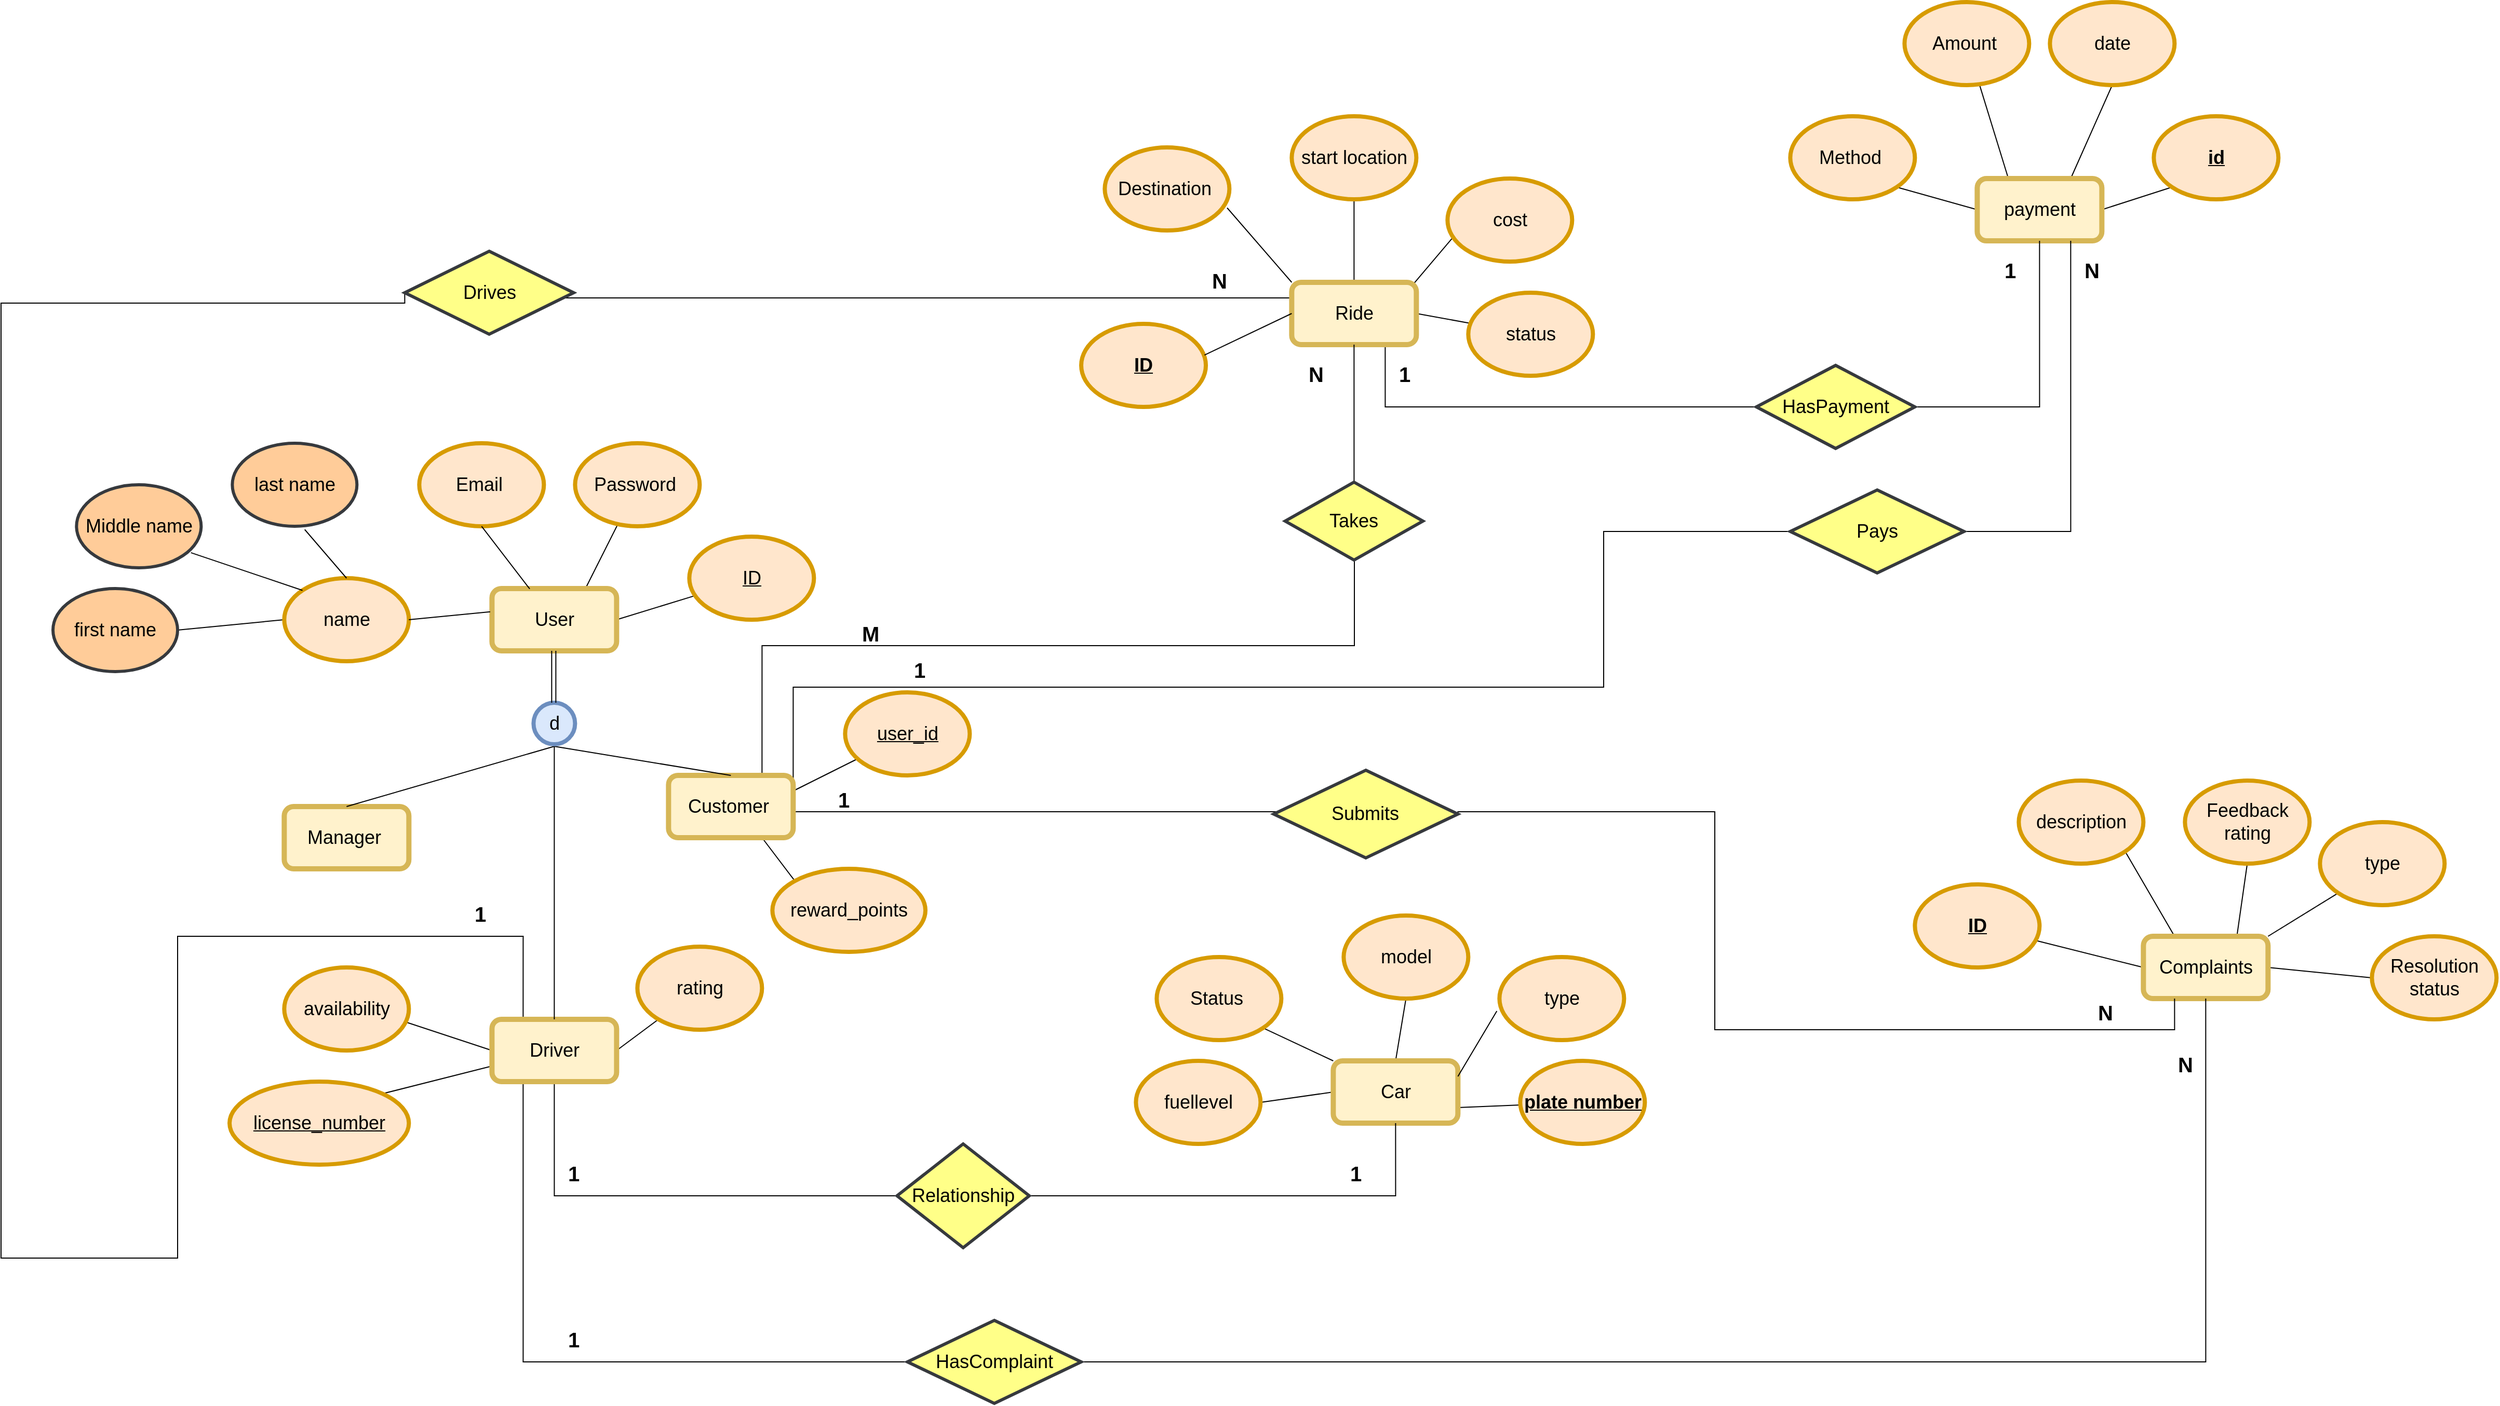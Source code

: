 <mxfile version="27.0.5">
  <diagram id="R2lEEEUBdFMjLlhIrx00" name="Page-1">
    <mxGraphModel dx="3835" dy="3665" grid="1" gridSize="10" guides="1" tooltips="1" connect="1" arrows="1" fold="1" page="1" pageScale="1" pageWidth="850" pageHeight="1100" math="0" shadow="0" extFonts="Permanent Marker^https://fonts.googleapis.com/css?family=Permanent+Marker">
      <root>
        <mxCell id="0" />
        <mxCell id="1" parent="0" />
        <mxCell id="khPAnHHUB-JNYANj07W6-84" style="rounded=0;orthogonalLoop=1;jettySize=auto;html=1;exitX=0;exitY=0.75;exitDx=0;exitDy=0;entryX=1;entryY=0;entryDx=0;entryDy=0;endArrow=none;startFill=0;" edge="1" parent="1" source="khPAnHHUB-JNYANj07W6-8" target="khPAnHHUB-JNYANj07W6-82">
          <mxGeometry relative="1" as="geometry" />
        </mxCell>
        <mxCell id="khPAnHHUB-JNYANj07W6-85" style="rounded=0;orthogonalLoop=1;jettySize=auto;html=1;exitX=1;exitY=0.5;exitDx=0;exitDy=0;endArrow=none;startFill=0;" edge="1" parent="1" source="khPAnHHUB-JNYANj07W6-8" target="khPAnHHUB-JNYANj07W6-83">
          <mxGeometry relative="1" as="geometry" />
        </mxCell>
        <mxCell id="khPAnHHUB-JNYANj07W6-86" style="rounded=0;orthogonalLoop=1;jettySize=auto;html=1;exitX=0;exitY=0.5;exitDx=0;exitDy=0;entryX=0.966;entryY=0.653;entryDx=0;entryDy=0;endArrow=none;startFill=0;entryPerimeter=0;" edge="1" parent="1" source="khPAnHHUB-JNYANj07W6-8" target="khPAnHHUB-JNYANj07W6-81">
          <mxGeometry relative="1" as="geometry" />
        </mxCell>
        <mxCell id="khPAnHHUB-JNYANj07W6-94" style="edgeStyle=orthogonalEdgeStyle;rounded=0;orthogonalLoop=1;jettySize=auto;html=1;exitX=0.5;exitY=1;exitDx=0;exitDy=0;entryX=0;entryY=0.5;entryDx=0;entryDy=0;endArrow=none;startFill=0;" edge="1" parent="1" source="khPAnHHUB-JNYANj07W6-8" target="khPAnHHUB-JNYANj07W6-93">
          <mxGeometry relative="1" as="geometry" />
        </mxCell>
        <mxCell id="khPAnHHUB-JNYANj07W6-107" style="edgeStyle=orthogonalEdgeStyle;rounded=0;orthogonalLoop=1;jettySize=auto;html=1;exitX=0.25;exitY=0;exitDx=0;exitDy=0;entryX=0;entryY=0.5;entryDx=0;entryDy=0;endArrow=none;startFill=0;" edge="1" parent="1" source="khPAnHHUB-JNYANj07W6-8" target="khPAnHHUB-JNYANj07W6-108">
          <mxGeometry relative="1" as="geometry">
            <mxPoint x="-800.663" y="-310" as="targetPoint" />
            <Array as="points">
              <mxPoint x="-297" y="280" />
              <mxPoint x="-630" y="280" />
              <mxPoint x="-630" y="590" />
              <mxPoint x="-800" y="590" />
              <mxPoint x="-800" y="-330" />
              <mxPoint x="-411" y="-330" />
            </Array>
          </mxGeometry>
        </mxCell>
        <mxCell id="khPAnHHUB-JNYANj07W6-112" style="edgeStyle=orthogonalEdgeStyle;rounded=0;orthogonalLoop=1;jettySize=auto;html=1;exitX=0.25;exitY=1;exitDx=0;exitDy=0;entryX=0;entryY=0.5;entryDx=0;entryDy=0;endArrow=none;startFill=0;" edge="1" parent="1" source="khPAnHHUB-JNYANj07W6-8" target="khPAnHHUB-JNYANj07W6-111">
          <mxGeometry relative="1" as="geometry" />
        </mxCell>
        <mxCell id="khPAnHHUB-JNYANj07W6-8" value="&lt;font style=&quot;font-size: 18px;&quot;&gt;Driver&lt;/font&gt;" style="rounded=1;whiteSpace=wrap;html=1;fillColor=#fff2cc;strokeColor=#d6b656;strokeWidth=5;" vertex="1" parent="1">
          <mxGeometry x="-327.33" y="360" width="120" height="60" as="geometry" />
        </mxCell>
        <mxCell id="khPAnHHUB-JNYANj07W6-91" style="rounded=0;orthogonalLoop=1;jettySize=auto;html=1;exitX=0.75;exitY=1;exitDx=0;exitDy=0;entryX=0;entryY=0;entryDx=0;entryDy=0;endArrow=none;startFill=0;" edge="1" parent="1" source="khPAnHHUB-JNYANj07W6-9" target="khPAnHHUB-JNYANj07W6-90">
          <mxGeometry relative="1" as="geometry" />
        </mxCell>
        <mxCell id="khPAnHHUB-JNYANj07W6-92" style="rounded=0;orthogonalLoop=1;jettySize=auto;html=1;exitX=1;exitY=0.25;exitDx=0;exitDy=0;endArrow=none;startFill=0;" edge="1" parent="1" source="khPAnHHUB-JNYANj07W6-9" target="khPAnHHUB-JNYANj07W6-89">
          <mxGeometry relative="1" as="geometry" />
        </mxCell>
        <mxCell id="khPAnHHUB-JNYANj07W6-96" style="edgeStyle=orthogonalEdgeStyle;rounded=0;orthogonalLoop=1;jettySize=auto;html=1;exitX=0.75;exitY=0;exitDx=0;exitDy=0;endArrow=none;startFill=0;" edge="1" parent="1" source="khPAnHHUB-JNYANj07W6-9" target="khPAnHHUB-JNYANj07W6-97">
          <mxGeometry relative="1" as="geometry">
            <mxPoint x="252.67" y="-20" as="targetPoint" />
            <Array as="points">
              <mxPoint x="-67" />
              <mxPoint x="503" />
            </Array>
          </mxGeometry>
        </mxCell>
        <mxCell id="khPAnHHUB-JNYANj07W6-104" style="edgeStyle=orthogonalEdgeStyle;rounded=0;orthogonalLoop=1;jettySize=auto;html=1;exitX=1;exitY=0.5;exitDx=0;exitDy=0;entryX=0;entryY=0.5;entryDx=0;entryDy=0;endArrow=none;startFill=0;" edge="1" parent="1" source="khPAnHHUB-JNYANj07W6-9" target="khPAnHHUB-JNYANj07W6-105">
          <mxGeometry relative="1" as="geometry">
            <mxPoint x="762.67" y="-90" as="targetPoint" />
            <Array as="points">
              <mxPoint x="-37" y="40" />
              <mxPoint x="743" y="40" />
              <mxPoint x="743" y="-110" />
            </Array>
          </mxGeometry>
        </mxCell>
        <mxCell id="khPAnHHUB-JNYANj07W6-115" style="edgeStyle=orthogonalEdgeStyle;rounded=0;orthogonalLoop=1;jettySize=auto;html=1;exitX=1;exitY=0.5;exitDx=0;exitDy=0;endArrow=none;startFill=0;" edge="1" parent="1" source="khPAnHHUB-JNYANj07W6-9" target="khPAnHHUB-JNYANj07W6-116">
          <mxGeometry relative="1" as="geometry">
            <mxPoint x="452.67" y="154.5" as="targetPoint" />
            <Array as="points">
              <mxPoint x="-37" y="160" />
            </Array>
          </mxGeometry>
        </mxCell>
        <mxCell id="khPAnHHUB-JNYANj07W6-9" value="&lt;font&gt;Customer&amp;nbsp;&lt;/font&gt;" style="rounded=1;whiteSpace=wrap;html=1;fillColor=#fff2cc;strokeColor=#d6b656;strokeWidth=5;fontSize=18;" vertex="1" parent="1">
          <mxGeometry x="-157.33" y="125" width="120" height="60" as="geometry" />
        </mxCell>
        <mxCell id="khPAnHHUB-JNYANj07W6-76" style="rounded=0;orthogonalLoop=1;jettySize=auto;html=1;exitX=1;exitY=0;exitDx=0;exitDy=0;entryX=0;entryY=1;entryDx=0;entryDy=0;endArrow=none;startFill=0;" edge="1" parent="1" source="khPAnHHUB-JNYANj07W6-10" target="khPAnHHUB-JNYANj07W6-75">
          <mxGeometry relative="1" as="geometry" />
        </mxCell>
        <mxCell id="khPAnHHUB-JNYANj07W6-77" style="rounded=0;orthogonalLoop=1;jettySize=auto;html=1;exitX=1;exitY=0.5;exitDx=0;exitDy=0;entryX=0;entryY=0.5;entryDx=0;entryDy=0;endArrow=none;startFill=0;" edge="1" parent="1" source="khPAnHHUB-JNYANj07W6-10" target="khPAnHHUB-JNYANj07W6-73">
          <mxGeometry relative="1" as="geometry" />
        </mxCell>
        <mxCell id="khPAnHHUB-JNYANj07W6-78" style="rounded=0;orthogonalLoop=1;jettySize=auto;html=1;exitX=0.75;exitY=0;exitDx=0;exitDy=0;entryX=0.5;entryY=1;entryDx=0;entryDy=0;endArrow=none;startFill=0;" edge="1" parent="1" source="khPAnHHUB-JNYANj07W6-10" target="khPAnHHUB-JNYANj07W6-72">
          <mxGeometry relative="1" as="geometry" />
        </mxCell>
        <mxCell id="khPAnHHUB-JNYANj07W6-79" style="rounded=0;orthogonalLoop=1;jettySize=auto;html=1;exitX=0.25;exitY=0;exitDx=0;exitDy=0;entryX=1;entryY=1;entryDx=0;entryDy=0;endArrow=none;startFill=0;" edge="1" parent="1" source="khPAnHHUB-JNYANj07W6-10" target="khPAnHHUB-JNYANj07W6-71">
          <mxGeometry relative="1" as="geometry" />
        </mxCell>
        <mxCell id="khPAnHHUB-JNYANj07W6-80" style="rounded=0;orthogonalLoop=1;jettySize=auto;html=1;exitX=0;exitY=0.5;exitDx=0;exitDy=0;endArrow=none;startFill=0;" edge="1" parent="1" source="khPAnHHUB-JNYANj07W6-10" target="khPAnHHUB-JNYANj07W6-74">
          <mxGeometry relative="1" as="geometry" />
        </mxCell>
        <mxCell id="khPAnHHUB-JNYANj07W6-10" value="&lt;span id=&quot;docs-internal-guid-d4c6bc68-7fff-11b0-b153-2277f125f485&quot;&gt;&lt;span style=&quot;font-variant-numeric: normal; font-variant-east-asian: normal; font-variant-alternates: normal; font-variant-position: normal; font-variant-emoji: normal; vertical-align: baseline; white-space-collapse: preserve;&quot;&gt;&lt;font style=&quot;&quot; face=&quot;Helvetica&quot;&gt;Complaints&lt;/font&gt;&lt;/span&gt;&lt;/span&gt;" style="rounded=1;whiteSpace=wrap;html=1;fillColor=#fff2cc;strokeColor=#d6b656;strokeWidth=5;fontSize=18;" vertex="1" parent="1">
          <mxGeometry x="1262.67" y="280" width="120" height="60" as="geometry" />
        </mxCell>
        <mxCell id="khPAnHHUB-JNYANj07W6-58" style="rounded=0;orthogonalLoop=1;jettySize=auto;html=1;exitX=0.917;exitY=0.167;exitDx=0;exitDy=0;entryX=0.058;entryY=0.683;entryDx=0;entryDy=0;endArrow=none;startFill=0;exitPerimeter=0;entryPerimeter=0;" edge="1" parent="1" source="khPAnHHUB-JNYANj07W6-11" target="khPAnHHUB-JNYANj07W6-56">
          <mxGeometry relative="1" as="geometry" />
        </mxCell>
        <mxCell id="khPAnHHUB-JNYANj07W6-59" style="rounded=0;orthogonalLoop=1;jettySize=auto;html=1;exitX=1;exitY=0.5;exitDx=0;exitDy=0;endArrow=none;startFill=0;" edge="1" parent="1" source="khPAnHHUB-JNYANj07W6-11" target="khPAnHHUB-JNYANj07W6-57">
          <mxGeometry relative="1" as="geometry" />
        </mxCell>
        <mxCell id="khPAnHHUB-JNYANj07W6-60" style="rounded=0;orthogonalLoop=1;jettySize=auto;html=1;exitX=0.5;exitY=0;exitDx=0;exitDy=0;endArrow=none;startFill=0;" edge="1" parent="1" source="khPAnHHUB-JNYANj07W6-11" target="khPAnHHUB-JNYANj07W6-55">
          <mxGeometry relative="1" as="geometry" />
        </mxCell>
        <mxCell id="khPAnHHUB-JNYANj07W6-61" style="rounded=0;orthogonalLoop=1;jettySize=auto;html=1;exitX=0;exitY=0;exitDx=0;exitDy=0;entryX=0.982;entryY=0.728;entryDx=0;entryDy=0;endArrow=none;startFill=0;entryPerimeter=0;" edge="1" parent="1" source="khPAnHHUB-JNYANj07W6-11" target="khPAnHHUB-JNYANj07W6-53">
          <mxGeometry relative="1" as="geometry" />
        </mxCell>
        <mxCell id="khPAnHHUB-JNYANj07W6-102" style="edgeStyle=orthogonalEdgeStyle;rounded=0;orthogonalLoop=1;jettySize=auto;html=1;exitX=0.75;exitY=1;exitDx=0;exitDy=0;entryX=0;entryY=0.5;entryDx=0;entryDy=0;endArrow=none;startFill=0;" edge="1" parent="1" source="khPAnHHUB-JNYANj07W6-11" target="khPAnHHUB-JNYANj07W6-100">
          <mxGeometry relative="1" as="geometry">
            <Array as="points">
              <mxPoint x="533" y="-230" />
            </Array>
          </mxGeometry>
        </mxCell>
        <mxCell id="khPAnHHUB-JNYANj07W6-109" style="edgeStyle=orthogonalEdgeStyle;rounded=0;orthogonalLoop=1;jettySize=auto;html=1;exitX=0;exitY=0.25;exitDx=0;exitDy=0;entryX=1;entryY=0.5;entryDx=0;entryDy=0;endArrow=none;startFill=0;" edge="1" parent="1" source="khPAnHHUB-JNYANj07W6-11" target="khPAnHHUB-JNYANj07W6-108">
          <mxGeometry relative="1" as="geometry">
            <Array as="points">
              <mxPoint x="-257" y="-335" />
            </Array>
          </mxGeometry>
        </mxCell>
        <mxCell id="khPAnHHUB-JNYANj07W6-11" value="&lt;font&gt;Ride&lt;/font&gt;" style="rounded=1;whiteSpace=wrap;html=1;fillColor=#fff2cc;strokeColor=#d6b656;strokeWidth=5;fontSize=18;" vertex="1" parent="1">
          <mxGeometry x="442.67" y="-350" width="120" height="60" as="geometry" />
        </mxCell>
        <mxCell id="khPAnHHUB-JNYANj07W6-48" style="rounded=0;orthogonalLoop=1;jettySize=auto;html=1;exitX=0;exitY=0.5;exitDx=0;exitDy=0;entryX=1;entryY=0.5;entryDx=0;entryDy=0;endArrow=none;startFill=0;" edge="1" parent="1" source="khPAnHHUB-JNYANj07W6-12" target="khPAnHHUB-JNYANj07W6-47">
          <mxGeometry relative="1" as="geometry" />
        </mxCell>
        <mxCell id="khPAnHHUB-JNYANj07W6-49" style="rounded=0;orthogonalLoop=1;jettySize=auto;html=1;exitX=0;exitY=0;exitDx=0;exitDy=0;entryX=1;entryY=1;entryDx=0;entryDy=0;endArrow=none;startFill=0;" edge="1" parent="1" source="khPAnHHUB-JNYANj07W6-12" target="khPAnHHUB-JNYANj07W6-43">
          <mxGeometry relative="1" as="geometry" />
        </mxCell>
        <mxCell id="khPAnHHUB-JNYANj07W6-50" style="rounded=0;orthogonalLoop=1;jettySize=auto;html=1;exitX=0.5;exitY=0;exitDx=0;exitDy=0;entryX=0.5;entryY=1;entryDx=0;entryDy=0;endArrow=none;startFill=0;" edge="1" parent="1" source="khPAnHHUB-JNYANj07W6-12" target="khPAnHHUB-JNYANj07W6-44">
          <mxGeometry relative="1" as="geometry" />
        </mxCell>
        <mxCell id="khPAnHHUB-JNYANj07W6-52" style="rounded=0;orthogonalLoop=1;jettySize=auto;html=1;exitX=1;exitY=0.75;exitDx=0;exitDy=0;endArrow=none;startFill=0;" edge="1" parent="1" source="khPAnHHUB-JNYANj07W6-12" target="khPAnHHUB-JNYANj07W6-46">
          <mxGeometry relative="1" as="geometry" />
        </mxCell>
        <mxCell id="khPAnHHUB-JNYANj07W6-12" value="&lt;font&gt;Car&lt;/font&gt;" style="rounded=1;whiteSpace=wrap;html=1;fillColor=#fff2cc;strokeColor=#d6b656;strokeWidth=5;fontSize=18;" vertex="1" parent="1">
          <mxGeometry x="482.67" y="400" width="120" height="60" as="geometry" />
        </mxCell>
        <mxCell id="khPAnHHUB-JNYANj07W6-67" style="rounded=0;orthogonalLoop=1;jettySize=auto;html=1;exitX=1;exitY=0.5;exitDx=0;exitDy=0;entryX=0;entryY=1;entryDx=0;entryDy=0;endArrow=none;startFill=0;" edge="1" parent="1" source="khPAnHHUB-JNYANj07W6-13" target="khPAnHHUB-JNYANj07W6-65">
          <mxGeometry relative="1" as="geometry" />
        </mxCell>
        <mxCell id="khPAnHHUB-JNYANj07W6-68" style="rounded=0;orthogonalLoop=1;jettySize=auto;html=1;exitX=0.75;exitY=0;exitDx=0;exitDy=0;entryX=0.5;entryY=1;entryDx=0;entryDy=0;endArrow=none;startFill=0;" edge="1" parent="1" source="khPAnHHUB-JNYANj07W6-13" target="khPAnHHUB-JNYANj07W6-66">
          <mxGeometry relative="1" as="geometry" />
        </mxCell>
        <mxCell id="khPAnHHUB-JNYANj07W6-69" style="rounded=0;orthogonalLoop=1;jettySize=auto;html=1;exitX=0.25;exitY=0;exitDx=0;exitDy=0;endArrow=none;startFill=0;" edge="1" parent="1" source="khPAnHHUB-JNYANj07W6-13" target="khPAnHHUB-JNYANj07W6-64">
          <mxGeometry relative="1" as="geometry" />
        </mxCell>
        <mxCell id="khPAnHHUB-JNYANj07W6-70" style="rounded=0;orthogonalLoop=1;jettySize=auto;html=1;exitX=0;exitY=0.5;exitDx=0;exitDy=0;entryX=1;entryY=1;entryDx=0;entryDy=0;endArrow=none;startFill=0;" edge="1" parent="1" source="khPAnHHUB-JNYANj07W6-13" target="khPAnHHUB-JNYANj07W6-63">
          <mxGeometry relative="1" as="geometry" />
        </mxCell>
        <mxCell id="khPAnHHUB-JNYANj07W6-13" value="&lt;font&gt;payment&lt;/font&gt;" style="rounded=1;whiteSpace=wrap;html=1;fillColor=#fff2cc;strokeColor=#d6b656;strokeWidth=5;fontSize=18;" vertex="1" parent="1">
          <mxGeometry x="1102.67" y="-450" width="120" height="60" as="geometry" />
        </mxCell>
        <mxCell id="khPAnHHUB-JNYANj07W6-41" style="rounded=0;orthogonalLoop=1;jettySize=auto;html=1;exitX=1;exitY=0.5;exitDx=0;exitDy=0;startArrow=none;startFill=0;endArrow=none;" edge="1" parent="1" source="khPAnHHUB-JNYANj07W6-14" target="khPAnHHUB-JNYANj07W6-27">
          <mxGeometry relative="1" as="geometry" />
        </mxCell>
        <mxCell id="khPAnHHUB-JNYANj07W6-42" style="rounded=0;orthogonalLoop=1;jettySize=auto;html=1;exitX=0.75;exitY=0;exitDx=0;exitDy=0;startArrow=none;startFill=0;endArrow=none;" edge="1" parent="1" source="khPAnHHUB-JNYANj07W6-14" target="khPAnHHUB-JNYANj07W6-26">
          <mxGeometry relative="1" as="geometry" />
        </mxCell>
        <mxCell id="khPAnHHUB-JNYANj07W6-14" value="&lt;font style=&quot;font-size: 18px;&quot;&gt;User&lt;/font&gt;" style="rounded=1;whiteSpace=wrap;html=1;fillColor=#fff2cc;strokeColor=#d6b656;strokeWidth=5;" vertex="1" parent="1">
          <mxGeometry x="-327.33" y="-55" width="120" height="60" as="geometry" />
        </mxCell>
        <mxCell id="khPAnHHUB-JNYANj07W6-15" value="&lt;font&gt;Manager&amp;nbsp;&lt;/font&gt;" style="rounded=1;whiteSpace=wrap;html=1;fillColor=#fff2cc;strokeColor=#d6b656;strokeWidth=5;fontSize=18;" vertex="1" parent="1">
          <mxGeometry x="-527.33" y="155" width="120" height="60" as="geometry" />
        </mxCell>
        <mxCell id="khPAnHHUB-JNYANj07W6-21" style="rounded=0;orthogonalLoop=1;jettySize=auto;html=1;exitX=0.5;exitY=1;exitDx=0;exitDy=0;entryX=0.5;entryY=0;entryDx=0;entryDy=0;endArrow=none;startFill=0;" edge="1" parent="1" source="khPAnHHUB-JNYANj07W6-16" target="khPAnHHUB-JNYANj07W6-15">
          <mxGeometry relative="1" as="geometry" />
        </mxCell>
        <mxCell id="khPAnHHUB-JNYANj07W6-22" style="rounded=0;orthogonalLoop=1;jettySize=auto;html=1;exitX=0.5;exitY=1;exitDx=0;exitDy=0;entryX=0.5;entryY=0;entryDx=0;entryDy=0;endArrow=none;startFill=0;" edge="1" parent="1" source="khPAnHHUB-JNYANj07W6-16" target="khPAnHHUB-JNYANj07W6-9">
          <mxGeometry relative="1" as="geometry" />
        </mxCell>
        <mxCell id="khPAnHHUB-JNYANj07W6-23" style="rounded=0;orthogonalLoop=1;jettySize=auto;html=1;exitX=0.5;exitY=1;exitDx=0;exitDy=0;entryX=0.5;entryY=0;entryDx=0;entryDy=0;endArrow=none;startFill=0;" edge="1" parent="1" source="khPAnHHUB-JNYANj07W6-16" target="khPAnHHUB-JNYANj07W6-8">
          <mxGeometry relative="1" as="geometry" />
        </mxCell>
        <mxCell id="khPAnHHUB-JNYANj07W6-16" value="&lt;font style=&quot;font-size: 18px;&quot;&gt;d&lt;/font&gt;" style="ellipse;whiteSpace=wrap;html=1;aspect=fixed;fillColor=#dae8fc;strokeColor=#6c8ebf;perimeterSpacing=2;strokeWidth=4;" vertex="1" parent="1">
          <mxGeometry x="-287.33" y="55" width="40" height="40" as="geometry" />
        </mxCell>
        <mxCell id="khPAnHHUB-JNYANj07W6-18" value="" style="endArrow=none;html=1;rounded=0;entryX=0.5;entryY=1;entryDx=0;entryDy=0;exitX=0.5;exitY=0;exitDx=0;exitDy=0;shape=link;" edge="1" parent="1">
          <mxGeometry width="50" height="50" relative="1" as="geometry">
            <mxPoint x="-267.83" y="55" as="sourcePoint" />
            <mxPoint x="-267.83" y="5" as="targetPoint" />
          </mxGeometry>
        </mxCell>
        <mxCell id="khPAnHHUB-JNYANj07W6-34" style="rounded=0;orthogonalLoop=1;jettySize=auto;html=1;exitX=0;exitY=0.5;exitDx=0;exitDy=0;entryX=1;entryY=0.5;entryDx=0;entryDy=0;endArrow=none;startFill=0;" edge="1" parent="1" source="khPAnHHUB-JNYANj07W6-24" target="khPAnHHUB-JNYANj07W6-28">
          <mxGeometry relative="1" as="geometry">
            <mxPoint x="-647.33" y="-25" as="targetPoint" />
          </mxGeometry>
        </mxCell>
        <mxCell id="khPAnHHUB-JNYANj07W6-24" value="&lt;font style=&quot;font-size: 18px;&quot;&gt;name&lt;/font&gt;" style="ellipse;whiteSpace=wrap;html=1;fillColor=#ffe6cc;strokeColor=#d79b00;strokeWidth=4;" vertex="1" parent="1">
          <mxGeometry x="-527.33" y="-65" width="120" height="80" as="geometry" />
        </mxCell>
        <mxCell id="khPAnHHUB-JNYANj07W6-25" value="&lt;font style=&quot;font-size: 18px;&quot;&gt;Email&amp;nbsp;&lt;/font&gt;" style="ellipse;whiteSpace=wrap;html=1;fillColor=#ffe6cc;strokeColor=#d79b00;strokeWidth=4;" vertex="1" parent="1">
          <mxGeometry x="-397.33" y="-195" width="120" height="80" as="geometry" />
        </mxCell>
        <mxCell id="khPAnHHUB-JNYANj07W6-26" value="&lt;font style=&quot;font-size: 18px;&quot;&gt;Password&amp;nbsp;&lt;/font&gt;" style="ellipse;whiteSpace=wrap;html=1;fillColor=#ffe6cc;strokeColor=#d79b00;strokeWidth=4;" vertex="1" parent="1">
          <mxGeometry x="-247.33" y="-195" width="120" height="80" as="geometry" />
        </mxCell>
        <mxCell id="khPAnHHUB-JNYANj07W6-27" value="&lt;u style=&quot;&quot;&gt;&lt;font style=&quot;font-size: 18px;&quot;&gt;ID&lt;/font&gt;&lt;/u&gt;" style="ellipse;whiteSpace=wrap;html=1;fillColor=#ffe6cc;strokeColor=#d79b00;strokeWidth=4;" vertex="1" parent="1">
          <mxGeometry x="-137.33" y="-105" width="120" height="80" as="geometry" />
        </mxCell>
        <mxCell id="khPAnHHUB-JNYANj07W6-28" value="&lt;font style=&quot;font-size: 18px;&quot;&gt;first name&lt;/font&gt;" style="ellipse;whiteSpace=wrap;html=1;fillColor=#ffcc99;strokeColor=#36393d;strokeWidth=3;" vertex="1" parent="1">
          <mxGeometry x="-750" y="-55" width="120" height="80" as="geometry" />
        </mxCell>
        <mxCell id="khPAnHHUB-JNYANj07W6-29" value="&lt;font style=&quot;font-size: 18px;&quot;&gt;last name&lt;/font&gt;" style="ellipse;whiteSpace=wrap;html=1;fillColor=#ffcc99;strokeColor=#36393d;strokeWidth=3;" vertex="1" parent="1">
          <mxGeometry x="-577.33" y="-195" width="120" height="80" as="geometry" />
        </mxCell>
        <mxCell id="khPAnHHUB-JNYANj07W6-30" value="&lt;font style=&quot;font-size: 18px;&quot;&gt;Middle name&lt;/font&gt;" style="ellipse;whiteSpace=wrap;html=1;fillColor=#ffcc99;strokeColor=#36393d;strokeWidth=3;" vertex="1" parent="1">
          <mxGeometry x="-727.33" y="-155" width="120" height="80" as="geometry" />
        </mxCell>
        <mxCell id="khPAnHHUB-JNYANj07W6-35" style="rounded=0;orthogonalLoop=1;jettySize=auto;html=1;exitX=0;exitY=0;exitDx=0;exitDy=0;entryX=0.918;entryY=0.818;entryDx=0;entryDy=0;entryPerimeter=0;endArrow=none;startFill=0;" edge="1" parent="1" source="khPAnHHUB-JNYANj07W6-24" target="khPAnHHUB-JNYANj07W6-30">
          <mxGeometry relative="1" as="geometry" />
        </mxCell>
        <mxCell id="khPAnHHUB-JNYANj07W6-36" style="rounded=0;orthogonalLoop=1;jettySize=auto;html=1;exitX=0.5;exitY=0;exitDx=0;exitDy=0;entryX=0.581;entryY=1.039;entryDx=0;entryDy=0;entryPerimeter=0;endArrow=none;startFill=0;" edge="1" parent="1" source="khPAnHHUB-JNYANj07W6-24" target="khPAnHHUB-JNYANj07W6-29">
          <mxGeometry relative="1" as="geometry" />
        </mxCell>
        <mxCell id="khPAnHHUB-JNYANj07W6-39" style="rounded=0;orthogonalLoop=1;jettySize=auto;html=1;exitX=1;exitY=0.5;exitDx=0;exitDy=0;entryX=-0.014;entryY=0.372;entryDx=0;entryDy=0;entryPerimeter=0;startArrow=none;startFill=0;endArrow=none;" edge="1" parent="1" source="khPAnHHUB-JNYANj07W6-24" target="khPAnHHUB-JNYANj07W6-14">
          <mxGeometry relative="1" as="geometry" />
        </mxCell>
        <mxCell id="khPAnHHUB-JNYANj07W6-40" style="rounded=0;orthogonalLoop=1;jettySize=auto;html=1;exitX=0.5;exitY=1;exitDx=0;exitDy=0;entryX=0.303;entryY=0.006;entryDx=0;entryDy=0;entryPerimeter=0;startArrow=none;startFill=0;endArrow=none;" edge="1" parent="1" source="khPAnHHUB-JNYANj07W6-25" target="khPAnHHUB-JNYANj07W6-14">
          <mxGeometry relative="1" as="geometry" />
        </mxCell>
        <mxCell id="khPAnHHUB-JNYANj07W6-43" value="Status&amp;nbsp;" style="ellipse;whiteSpace=wrap;html=1;fillColor=#ffe6cc;strokeColor=#d79b00;strokeWidth=4;fontSize=18;" vertex="1" parent="1">
          <mxGeometry x="312.67" y="300" width="120" height="80" as="geometry" />
        </mxCell>
        <mxCell id="khPAnHHUB-JNYANj07W6-44" value="model" style="ellipse;whiteSpace=wrap;html=1;fillColor=#ffe6cc;strokeColor=#d79b00;strokeWidth=4;fontSize=18;" vertex="1" parent="1">
          <mxGeometry x="492.67" y="260" width="120" height="80" as="geometry" />
        </mxCell>
        <mxCell id="khPAnHHUB-JNYANj07W6-45" value="type" style="ellipse;whiteSpace=wrap;html=1;fillColor=#ffe6cc;strokeColor=#d79b00;strokeWidth=4;fontSize=18;" vertex="1" parent="1">
          <mxGeometry x="642.67" y="300" width="120" height="80" as="geometry" />
        </mxCell>
        <mxCell id="khPAnHHUB-JNYANj07W6-46" value="&lt;span id=&quot;docs-internal-guid-5886de03-7fff-0da4-6772-a483f1f5c490&quot;&gt;&lt;span style=&quot;font-family: Arial, sans-serif; background-color: transparent; font-variant-numeric: normal; font-variant-east-asian: normal; font-variant-alternates: normal; font-variant-position: normal; font-variant-emoji: normal; vertical-align: baseline; white-space-collapse: preserve;&quot;&gt;&lt;b&gt;&lt;u&gt;plate number&lt;/u&gt;&lt;/b&gt;&lt;/span&gt;&lt;/span&gt;" style="ellipse;whiteSpace=wrap;html=1;fillColor=#ffe6cc;strokeColor=#d79b00;strokeWidth=4;fontSize=18;" vertex="1" parent="1">
          <mxGeometry x="662.67" y="400" width="120" height="80" as="geometry" />
        </mxCell>
        <mxCell id="khPAnHHUB-JNYANj07W6-47" value="fuellevel" style="ellipse;whiteSpace=wrap;html=1;fillColor=#ffe6cc;strokeColor=#d79b00;strokeWidth=4;fontSize=18;" vertex="1" parent="1">
          <mxGeometry x="292.67" y="400" width="120" height="80" as="geometry" />
        </mxCell>
        <mxCell id="khPAnHHUB-JNYANj07W6-51" style="rounded=0;orthogonalLoop=1;jettySize=auto;html=1;exitX=1;exitY=0.25;exitDx=0;exitDy=0;entryX=-0.021;entryY=0.65;entryDx=0;entryDy=0;entryPerimeter=0;endArrow=none;startFill=0;" edge="1" parent="1" source="khPAnHHUB-JNYANj07W6-12" target="khPAnHHUB-JNYANj07W6-45">
          <mxGeometry relative="1" as="geometry" />
        </mxCell>
        <mxCell id="khPAnHHUB-JNYANj07W6-53" value="Destination&amp;nbsp;" style="ellipse;whiteSpace=wrap;html=1;fillColor=#ffe6cc;strokeColor=#d79b00;strokeWidth=4;fontSize=18;" vertex="1" parent="1">
          <mxGeometry x="262.67" y="-480" width="120" height="80" as="geometry" />
        </mxCell>
        <mxCell id="khPAnHHUB-JNYANj07W6-54" value="&lt;b&gt;&lt;u&gt;ID&lt;/u&gt;&lt;/b&gt;" style="ellipse;whiteSpace=wrap;html=1;fillColor=#ffe6cc;strokeColor=#d79b00;strokeWidth=4;fontSize=18;" vertex="1" parent="1">
          <mxGeometry x="240" y="-310" width="120" height="80" as="geometry" />
        </mxCell>
        <mxCell id="khPAnHHUB-JNYANj07W6-55" value="start location" style="ellipse;whiteSpace=wrap;html=1;fillColor=#ffe6cc;strokeColor=#d79b00;strokeWidth=4;fontSize=18;" vertex="1" parent="1">
          <mxGeometry x="442.67" y="-510" width="120" height="80" as="geometry" />
        </mxCell>
        <mxCell id="khPAnHHUB-JNYANj07W6-56" value="cost" style="ellipse;whiteSpace=wrap;html=1;fillColor=#ffe6cc;strokeColor=#d79b00;strokeWidth=4;fontSize=18;" vertex="1" parent="1">
          <mxGeometry x="592.67" y="-450" width="120" height="80" as="geometry" />
        </mxCell>
        <mxCell id="khPAnHHUB-JNYANj07W6-57" value="status" style="ellipse;whiteSpace=wrap;html=1;fillColor=#ffe6cc;strokeColor=#d79b00;strokeWidth=4;fontSize=18;" vertex="1" parent="1">
          <mxGeometry x="612.67" y="-340" width="120" height="80" as="geometry" />
        </mxCell>
        <mxCell id="khPAnHHUB-JNYANj07W6-62" style="rounded=0;orthogonalLoop=1;jettySize=auto;html=1;exitX=0;exitY=0.5;exitDx=0;exitDy=0;entryX=0.989;entryY=0.376;entryDx=0;entryDy=0;entryPerimeter=0;endArrow=none;startFill=0;" edge="1" parent="1" source="khPAnHHUB-JNYANj07W6-11" target="khPAnHHUB-JNYANj07W6-54">
          <mxGeometry relative="1" as="geometry" />
        </mxCell>
        <mxCell id="khPAnHHUB-JNYANj07W6-63" value="Method&amp;nbsp;" style="ellipse;whiteSpace=wrap;html=1;fillColor=#ffe6cc;strokeColor=#d79b00;strokeWidth=4;fontSize=18;" vertex="1" parent="1">
          <mxGeometry x="922.67" y="-510" width="120" height="80" as="geometry" />
        </mxCell>
        <mxCell id="khPAnHHUB-JNYANj07W6-64" value="Amount&amp;nbsp;" style="ellipse;whiteSpace=wrap;html=1;fillColor=#ffe6cc;strokeColor=#d79b00;strokeWidth=4;fontSize=18;" vertex="1" parent="1">
          <mxGeometry x="1032.67" y="-620" width="120" height="80" as="geometry" />
        </mxCell>
        <mxCell id="khPAnHHUB-JNYANj07W6-65" value="&lt;b&gt;&lt;u&gt;id&lt;/u&gt;&lt;/b&gt;" style="ellipse;whiteSpace=wrap;html=1;fillColor=#ffe6cc;strokeColor=#d79b00;strokeWidth=4;fontSize=18;" vertex="1" parent="1">
          <mxGeometry x="1272.67" y="-510" width="120" height="80" as="geometry" />
        </mxCell>
        <mxCell id="khPAnHHUB-JNYANj07W6-66" value="date" style="ellipse;whiteSpace=wrap;html=1;fillColor=#ffe6cc;strokeColor=#d79b00;strokeWidth=4;fontSize=18;" vertex="1" parent="1">
          <mxGeometry x="1172.67" y="-620" width="120" height="80" as="geometry" />
        </mxCell>
        <mxCell id="khPAnHHUB-JNYANj07W6-71" value="&lt;span id=&quot;docs-internal-guid-58fef42d-7fff-4c2b-b28e-feb81471e840&quot;&gt;&lt;span style=&quot;font-family: Arial, sans-serif; background-color: transparent; font-variant-numeric: normal; font-variant-east-asian: normal; font-variant-alternates: normal; font-variant-position: normal; font-variant-emoji: normal; vertical-align: baseline; white-space-collapse: preserve;&quot;&gt;description&lt;/span&gt;&lt;/span&gt;" style="ellipse;whiteSpace=wrap;html=1;fillColor=#ffe6cc;strokeColor=#d79b00;strokeWidth=4;fontSize=18;" vertex="1" parent="1">
          <mxGeometry x="1142.67" y="130" width="120" height="80" as="geometry" />
        </mxCell>
        <mxCell id="khPAnHHUB-JNYANj07W6-72" value="&lt;span id=&quot;docs-internal-guid-2fbc6e3a-7fff-ef7b-35bf-058a9c448d79&quot;&gt;&lt;span style=&quot;font-family: Arial, sans-serif; background-color: transparent; font-variant-numeric: normal; font-variant-east-asian: normal; font-variant-alternates: normal; font-variant-position: normal; font-variant-emoji: normal; vertical-align: baseline; white-space-collapse: preserve;&quot;&gt;Feedback rating&lt;/span&gt;&lt;/span&gt;" style="ellipse;whiteSpace=wrap;html=1;fillColor=#ffe6cc;strokeColor=#d79b00;strokeWidth=4;fontSize=18;" vertex="1" parent="1">
          <mxGeometry x="1302.67" y="130" width="120" height="80" as="geometry" />
        </mxCell>
        <mxCell id="khPAnHHUB-JNYANj07W6-73" value="&lt;span id=&quot;docs-internal-guid-5de6a47f-7fff-07a4-2f92-d1249114d960&quot;&gt;&lt;span style=&quot;font-family: Arial, sans-serif; background-color: transparent; font-variant-numeric: normal; font-variant-east-asian: normal; font-variant-alternates: normal; font-variant-position: normal; font-variant-emoji: normal; vertical-align: baseline; white-space-collapse: preserve;&quot;&gt;Resolution status&lt;/span&gt;&lt;/span&gt;" style="ellipse;whiteSpace=wrap;html=1;fillColor=#ffe6cc;strokeColor=#d79b00;strokeWidth=4;fontSize=18;" vertex="1" parent="1">
          <mxGeometry x="1482.67" y="280" width="120" height="80" as="geometry" />
        </mxCell>
        <mxCell id="khPAnHHUB-JNYANj07W6-74" value="&lt;u&gt;&lt;b&gt;ID&lt;/b&gt;&lt;/u&gt;" style="ellipse;whiteSpace=wrap;html=1;fillColor=#ffe6cc;strokeColor=#d79b00;strokeWidth=4;fontSize=18;" vertex="1" parent="1">
          <mxGeometry x="1042.67" y="230" width="120" height="80" as="geometry" />
        </mxCell>
        <mxCell id="khPAnHHUB-JNYANj07W6-75" value="type" style="ellipse;whiteSpace=wrap;html=1;fillColor=#ffe6cc;strokeColor=#d79b00;strokeWidth=4;fontSize=18;" vertex="1" parent="1">
          <mxGeometry x="1432.67" y="170" width="120" height="80" as="geometry" />
        </mxCell>
        <mxCell id="khPAnHHUB-JNYANj07W6-81" value="&lt;font style=&quot;font-size: 18px;&quot;&gt;availability&lt;/font&gt;" style="ellipse;whiteSpace=wrap;html=1;fillColor=#ffe6cc;strokeColor=#d79b00;strokeWidth=4;" vertex="1" parent="1">
          <mxGeometry x="-527.33" y="310" width="120" height="80" as="geometry" />
        </mxCell>
        <mxCell id="khPAnHHUB-JNYANj07W6-82" value="&lt;u&gt;&lt;font style=&quot;font-size: 18px;&quot;&gt;license_number&lt;/font&gt;&lt;/u&gt;" style="ellipse;whiteSpace=wrap;html=1;fillColor=#ffe6cc;strokeColor=#d79b00;strokeWidth=4;" vertex="1" parent="1">
          <mxGeometry x="-580" y="420" width="172.67" height="80" as="geometry" />
        </mxCell>
        <mxCell id="khPAnHHUB-JNYANj07W6-83" value="&lt;font style=&quot;font-size: 18px;&quot;&gt;rating&lt;/font&gt;" style="ellipse;whiteSpace=wrap;html=1;fillColor=#ffe6cc;strokeColor=#d79b00;strokeWidth=4;" vertex="1" parent="1">
          <mxGeometry x="-187.33" y="290" width="120" height="80" as="geometry" />
        </mxCell>
        <mxCell id="khPAnHHUB-JNYANj07W6-89" value="&lt;u&gt;&lt;font&gt;user_id&lt;/font&gt;&lt;/u&gt;" style="ellipse;whiteSpace=wrap;html=1;fillColor=#ffe6cc;strokeColor=#d79b00;strokeWidth=4;fontSize=18;" vertex="1" parent="1">
          <mxGeometry x="12.67" y="45" width="120" height="80" as="geometry" />
        </mxCell>
        <mxCell id="khPAnHHUB-JNYANj07W6-90" value="&lt;font style=&quot;font-size: 18px;&quot;&gt;reward_points&lt;/font&gt;" style="ellipse;whiteSpace=wrap;html=1;fillColor=#ffe6cc;strokeColor=#d79b00;strokeWidth=4;" vertex="1" parent="1">
          <mxGeometry x="-57.33" y="215" width="147.33" height="80" as="geometry" />
        </mxCell>
        <mxCell id="khPAnHHUB-JNYANj07W6-95" style="edgeStyle=orthogonalEdgeStyle;rounded=0;orthogonalLoop=1;jettySize=auto;html=1;exitX=1;exitY=0.5;exitDx=0;exitDy=0;entryX=0.5;entryY=1;entryDx=0;entryDy=0;endArrow=none;startFill=0;" edge="1" parent="1" source="khPAnHHUB-JNYANj07W6-93" target="khPAnHHUB-JNYANj07W6-12">
          <mxGeometry relative="1" as="geometry" />
        </mxCell>
        <mxCell id="khPAnHHUB-JNYANj07W6-93" value="Relationship" style="shape=rhombus;perimeter=rhombusPerimeter;whiteSpace=wrap;html=1;align=center;fillColor=#ffff88;strokeColor=#36393d;strokeWidth=3;fontSize=18;" vertex="1" parent="1">
          <mxGeometry x="62.67" y="480" width="127.33" height="100" as="geometry" />
        </mxCell>
        <mxCell id="khPAnHHUB-JNYANj07W6-98" style="edgeStyle=orthogonalEdgeStyle;rounded=0;orthogonalLoop=1;jettySize=auto;html=1;exitX=0.5;exitY=0;exitDx=0;exitDy=0;entryX=0.5;entryY=1;entryDx=0;entryDy=0;endArrow=none;startFill=0;" edge="1" parent="1" source="khPAnHHUB-JNYANj07W6-97" target="khPAnHHUB-JNYANj07W6-11">
          <mxGeometry relative="1" as="geometry">
            <Array as="points">
              <mxPoint x="503" y="-160" />
            </Array>
          </mxGeometry>
        </mxCell>
        <mxCell id="khPAnHHUB-JNYANj07W6-97" value="Takes" style="shape=rhombus;perimeter=rhombusPerimeter;whiteSpace=wrap;html=1;align=center;fillColor=#ffff88;strokeColor=#36393d;strokeWidth=3;fontSize=18;" vertex="1" parent="1">
          <mxGeometry x="436.34" y="-157.5" width="132.67" height="75" as="geometry" />
        </mxCell>
        <mxCell id="khPAnHHUB-JNYANj07W6-103" style="edgeStyle=orthogonalEdgeStyle;rounded=0;orthogonalLoop=1;jettySize=auto;html=1;exitX=1;exitY=0.5;exitDx=0;exitDy=0;entryX=0.5;entryY=1;entryDx=0;entryDy=0;endArrow=none;startFill=0;" edge="1" parent="1" source="khPAnHHUB-JNYANj07W6-100" target="khPAnHHUB-JNYANj07W6-13">
          <mxGeometry relative="1" as="geometry" />
        </mxCell>
        <mxCell id="khPAnHHUB-JNYANj07W6-100" value="HasPayment" style="shape=rhombus;perimeter=rhombusPerimeter;whiteSpace=wrap;html=1;align=center;fillColor=#ffff88;strokeColor=#36393d;strokeWidth=3;fontSize=18;" vertex="1" parent="1">
          <mxGeometry x="890" y="-270" width="152.67" height="80" as="geometry" />
        </mxCell>
        <mxCell id="khPAnHHUB-JNYANj07W6-106" style="edgeStyle=orthogonalEdgeStyle;rounded=0;orthogonalLoop=1;jettySize=auto;html=1;exitX=1;exitY=0.5;exitDx=0;exitDy=0;entryX=0.75;entryY=1;entryDx=0;entryDy=0;endArrow=none;startFill=0;" edge="1" parent="1" source="khPAnHHUB-JNYANj07W6-105" target="khPAnHHUB-JNYANj07W6-13">
          <mxGeometry relative="1" as="geometry" />
        </mxCell>
        <mxCell id="khPAnHHUB-JNYANj07W6-105" value="Pays" style="shape=rhombus;perimeter=rhombusPerimeter;whiteSpace=wrap;html=1;align=center;fillColor=#ffff88;strokeColor=#36393d;strokeWidth=3;fontSize=18;" vertex="1" parent="1">
          <mxGeometry x="922.67" y="-150" width="167.33" height="80" as="geometry" />
        </mxCell>
        <mxCell id="khPAnHHUB-JNYANj07W6-108" value="Drives" style="shape=rhombus;perimeter=rhombusPerimeter;whiteSpace=wrap;html=1;align=center;fillColor=#ffff88;strokeColor=#36393d;strokeWidth=3;fontSize=18;" vertex="1" parent="1">
          <mxGeometry x="-411.34" y="-380" width="162.67" height="80" as="geometry" />
        </mxCell>
        <mxCell id="khPAnHHUB-JNYANj07W6-114" style="edgeStyle=orthogonalEdgeStyle;rounded=0;orthogonalLoop=1;jettySize=auto;html=1;exitX=1;exitY=0.5;exitDx=0;exitDy=0;entryX=0.5;entryY=1;entryDx=0;entryDy=0;endArrow=none;startFill=0;" edge="1" parent="1" source="khPAnHHUB-JNYANj07W6-111" target="khPAnHHUB-JNYANj07W6-10">
          <mxGeometry relative="1" as="geometry" />
        </mxCell>
        <mxCell id="khPAnHHUB-JNYANj07W6-111" value="HasComplaint" style="shape=rhombus;perimeter=rhombusPerimeter;whiteSpace=wrap;html=1;align=center;fillColor=#ffff88;strokeColor=#36393d;strokeWidth=3;fontSize=18;" vertex="1" parent="1">
          <mxGeometry x="72.67" y="650" width="167.33" height="80" as="geometry" />
        </mxCell>
        <mxCell id="khPAnHHUB-JNYANj07W6-117" style="edgeStyle=orthogonalEdgeStyle;rounded=0;orthogonalLoop=1;jettySize=auto;html=1;exitX=1;exitY=0.5;exitDx=0;exitDy=0;entryX=0.25;entryY=1;entryDx=0;entryDy=0;endArrow=none;startFill=0;" edge="1" parent="1" source="khPAnHHUB-JNYANj07W6-116" target="khPAnHHUB-JNYANj07W6-10">
          <mxGeometry relative="1" as="geometry">
            <Array as="points">
              <mxPoint x="603" y="160" />
              <mxPoint x="850" y="160" />
              <mxPoint x="850" y="370" />
              <mxPoint x="1293" y="370" />
            </Array>
          </mxGeometry>
        </mxCell>
        <mxCell id="khPAnHHUB-JNYANj07W6-116" value="Submits" style="shape=rhombus;perimeter=rhombusPerimeter;whiteSpace=wrap;html=1;align=center;fillColor=#ffff88;strokeColor=#36393d;strokeWidth=3;fontSize=18;" vertex="1" parent="1">
          <mxGeometry x="425.34" y="120" width="177.33" height="84.5" as="geometry" />
        </mxCell>
        <mxCell id="khPAnHHUB-JNYANj07W6-118" value="&lt;b&gt;&lt;font style=&quot;font-size: 20px;&quot;&gt;1&lt;/font&gt;&lt;/b&gt;" style="text;strokeColor=none;fillColor=none;spacingLeft=4;spacingRight=4;overflow=hidden;rotatable=0;points=[[0,0.5],[1,0.5]];portConstraint=eastwest;fontSize=12;whiteSpace=wrap;html=1;" vertex="1" parent="1">
          <mxGeometry x="-260" y="490" width="40" height="30" as="geometry" />
        </mxCell>
        <mxCell id="khPAnHHUB-JNYANj07W6-119" value="&lt;b&gt;&lt;font style=&quot;font-size: 20px;&quot;&gt;1&lt;/font&gt;&lt;/b&gt;" style="text;strokeColor=none;fillColor=none;spacingLeft=4;spacingRight=4;overflow=hidden;rotatable=0;points=[[0,0.5],[1,0.5]];portConstraint=eastwest;fontSize=12;whiteSpace=wrap;html=1;" vertex="1" parent="1">
          <mxGeometry x="492.67" y="490" width="40" height="30" as="geometry" />
        </mxCell>
        <mxCell id="khPAnHHUB-JNYANj07W6-120" value="&lt;b&gt;&lt;font style=&quot;font-size: 20px;&quot;&gt;M&lt;/font&gt;&lt;/b&gt;" style="text;strokeColor=none;fillColor=none;spacingLeft=4;spacingRight=4;overflow=hidden;rotatable=0;points=[[0,0.5],[1,0.5]];portConstraint=eastwest;fontSize=12;whiteSpace=wrap;html=1;" vertex="1" parent="1">
          <mxGeometry x="22.67" y="-30" width="40" height="30" as="geometry" />
        </mxCell>
        <mxCell id="khPAnHHUB-JNYANj07W6-121" value="&lt;b&gt;&lt;font style=&quot;font-size: 20px;&quot;&gt;N&lt;/font&gt;&lt;/b&gt;" style="text;strokeColor=none;fillColor=none;spacingLeft=4;spacingRight=4;overflow=hidden;rotatable=0;points=[[0,0.5],[1,0.5]];portConstraint=eastwest;fontSize=12;whiteSpace=wrap;html=1;" vertex="1" parent="1">
          <mxGeometry x="452.67" y="-280" width="40" height="30" as="geometry" />
        </mxCell>
        <mxCell id="khPAnHHUB-JNYANj07W6-122" value="&lt;b&gt;&lt;font style=&quot;font-size: 20px;&quot;&gt;1&lt;/font&gt;&lt;/b&gt;" style="text;strokeColor=none;fillColor=none;spacingLeft=4;spacingRight=4;overflow=hidden;rotatable=0;points=[[0,0.5],[1,0.5]];portConstraint=eastwest;fontSize=12;whiteSpace=wrap;html=1;" vertex="1" parent="1">
          <mxGeometry x="540" y="-280" width="40" height="30" as="geometry" />
        </mxCell>
        <mxCell id="khPAnHHUB-JNYANj07W6-123" value="&lt;b&gt;&lt;font style=&quot;font-size: 20px;&quot;&gt;1&lt;/font&gt;&lt;/b&gt;" style="text;strokeColor=none;fillColor=none;spacingLeft=4;spacingRight=4;overflow=hidden;rotatable=0;points=[[0,0.5],[1,0.5]];portConstraint=eastwest;fontSize=12;whiteSpace=wrap;html=1;" vertex="1" parent="1">
          <mxGeometry x="1122.67" y="-380" width="40" height="30" as="geometry" />
        </mxCell>
        <mxCell id="khPAnHHUB-JNYANj07W6-124" value="&lt;b&gt;&lt;font style=&quot;font-size: 20px;&quot;&gt;N&lt;/font&gt;&lt;/b&gt;" style="text;strokeColor=none;fillColor=none;spacingLeft=4;spacingRight=4;overflow=hidden;rotatable=0;points=[[0,0.5],[1,0.5]];portConstraint=eastwest;fontSize=12;whiteSpace=wrap;html=1;" vertex="1" parent="1">
          <mxGeometry x="1200" y="-380" width="40" height="30" as="geometry" />
        </mxCell>
        <mxCell id="khPAnHHUB-JNYANj07W6-126" value="&lt;b&gt;&lt;font style=&quot;font-size: 20px;&quot;&gt;1&lt;/font&gt;&lt;/b&gt;" style="text;strokeColor=none;fillColor=none;spacingLeft=4;spacingRight=4;overflow=hidden;rotatable=0;points=[[0,0.5],[1,0.5]];portConstraint=eastwest;fontSize=12;whiteSpace=wrap;html=1;" vertex="1" parent="1">
          <mxGeometry x="72.67" y="5" width="40" height="30" as="geometry" />
        </mxCell>
        <mxCell id="khPAnHHUB-JNYANj07W6-127" value="&lt;b&gt;&lt;font style=&quot;font-size: 20px;&quot;&gt;1&lt;/font&gt;&lt;/b&gt;" style="text;strokeColor=none;fillColor=none;spacingLeft=4;spacingRight=4;overflow=hidden;rotatable=0;points=[[0,0.5],[1,0.5]];portConstraint=eastwest;fontSize=12;whiteSpace=wrap;html=1;" vertex="1" parent="1">
          <mxGeometry x="-260" y="650" width="40" height="30" as="geometry" />
        </mxCell>
        <mxCell id="khPAnHHUB-JNYANj07W6-128" value="&lt;b&gt;&lt;font style=&quot;font-size: 20px;&quot;&gt;N&lt;/font&gt;&lt;/b&gt;" style="text;strokeColor=none;fillColor=none;spacingLeft=4;spacingRight=4;overflow=hidden;rotatable=0;points=[[0,0.5],[1,0.5]];portConstraint=eastwest;fontSize=12;whiteSpace=wrap;html=1;" vertex="1" parent="1">
          <mxGeometry x="1290" y="385" width="40" height="30" as="geometry" />
        </mxCell>
        <mxCell id="khPAnHHUB-JNYANj07W6-129" value="&lt;b&gt;&lt;font style=&quot;font-size: 20px;&quot;&gt;N&lt;/font&gt;&lt;/b&gt;" style="text;strokeColor=none;fillColor=none;spacingLeft=4;spacingRight=4;overflow=hidden;rotatable=0;points=[[0,0.5],[1,0.5]];portConstraint=eastwest;fontSize=12;whiteSpace=wrap;html=1;" vertex="1" parent="1">
          <mxGeometry x="1212.67" y="335" width="40" height="30" as="geometry" />
        </mxCell>
        <mxCell id="khPAnHHUB-JNYANj07W6-130" value="&lt;b&gt;&lt;font style=&quot;font-size: 20px;&quot;&gt;1&lt;/font&gt;&lt;/b&gt;" style="text;strokeColor=none;fillColor=none;spacingLeft=4;spacingRight=4;overflow=hidden;rotatable=0;points=[[0,0.5],[1,0.5]];portConstraint=eastwest;fontSize=12;whiteSpace=wrap;html=1;" vertex="1" parent="1">
          <mxGeometry y="130" width="40" height="30" as="geometry" />
        </mxCell>
        <mxCell id="khPAnHHUB-JNYANj07W6-131" value="&lt;b&gt;&lt;font style=&quot;font-size: 20px;&quot;&gt;1&lt;/font&gt;&lt;/b&gt;" style="text;strokeColor=none;fillColor=none;spacingLeft=4;spacingRight=4;overflow=hidden;rotatable=0;points=[[0,0.5],[1,0.5]];portConstraint=eastwest;fontSize=12;whiteSpace=wrap;html=1;" vertex="1" parent="1">
          <mxGeometry x="-350" y="240" width="40" height="30" as="geometry" />
        </mxCell>
        <mxCell id="khPAnHHUB-JNYANj07W6-132" value="&lt;b&gt;&lt;font style=&quot;font-size: 20px;&quot;&gt;N&lt;/font&gt;&lt;/b&gt;" style="text;strokeColor=none;fillColor=none;spacingLeft=4;spacingRight=4;overflow=hidden;rotatable=0;points=[[0,0.5],[1,0.5]];portConstraint=eastwest;fontSize=12;whiteSpace=wrap;html=1;" vertex="1" parent="1">
          <mxGeometry x="360" y="-370" width="40" height="30" as="geometry" />
        </mxCell>
      </root>
    </mxGraphModel>
  </diagram>
</mxfile>
